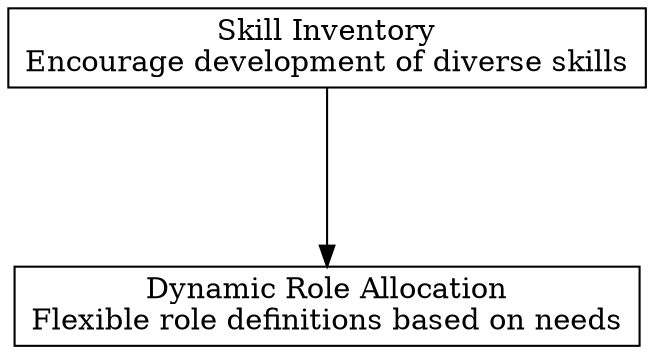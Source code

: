 digraph "" {
	graph [nodesep=0.6,
		rankdir=TB,
		ranksep=1.2
	];
	node [label="\N",
		shape=box
	];
	"Dynamic Role Allocation"	[label="Dynamic Role Allocation\nFlexible role definitions based on needs"];
	"Skill Inventory"	[label="Skill Inventory\nEncourage development of diverse skills"];
	"Skill Inventory" -> "Dynamic Role Allocation";
}
